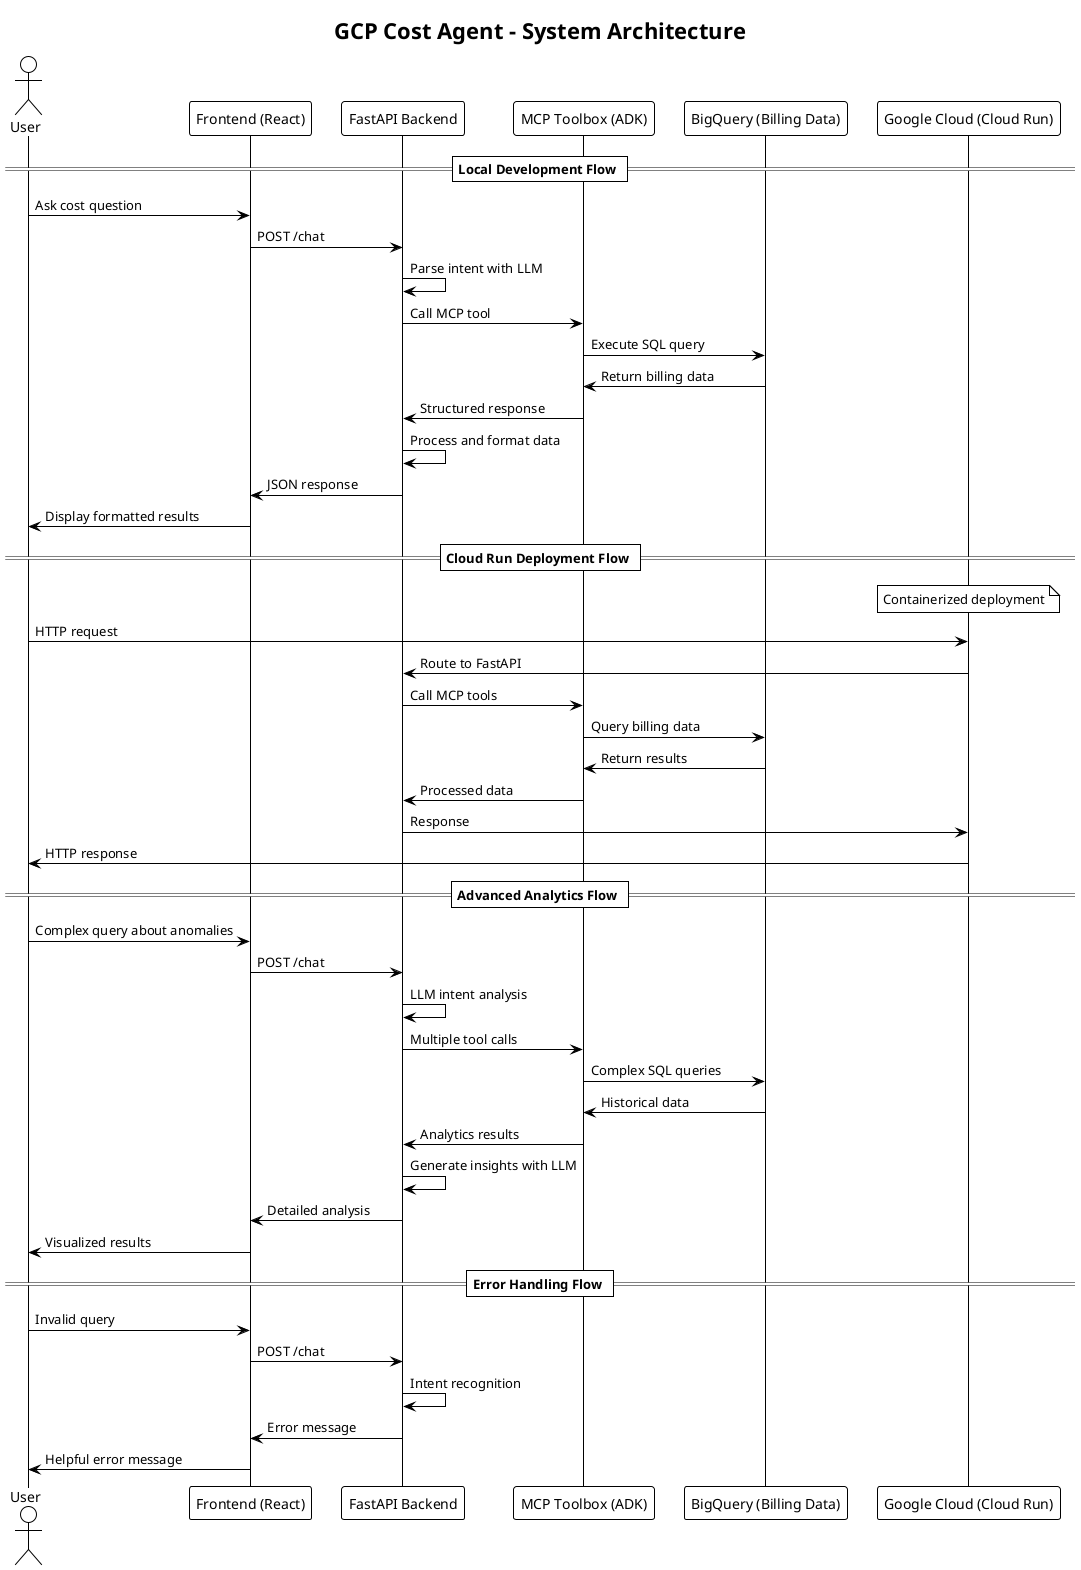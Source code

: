 @startuml
!theme plain
title GCP Cost Agent - System Architecture

actor User
participant "Frontend (React)" as Frontend
participant "FastAPI Backend" as Backend
participant "MCP Toolbox (ADK)" as Toolbox
participant "BigQuery (Billing Data)" as BigQuery
participant "Google Cloud (Cloud Run)" as CloudRun

== Local Development Flow ==

User -> Frontend: Ask cost question
Frontend -> Backend: POST /chat
Backend -> Backend: Parse intent with LLM
Backend -> Toolbox: Call MCP tool
Toolbox -> BigQuery: Execute SQL query
BigQuery -> Toolbox: Return billing data
Toolbox -> Backend: Structured response
Backend -> Backend: Process and format data
Backend -> Frontend: JSON response
Frontend -> User: Display formatted results

== Cloud Run Deployment Flow ==

note over CloudRun: Containerized deployment
User -> CloudRun: HTTP request
CloudRun -> Backend: Route to FastAPI
Backend -> Toolbox: Call MCP tools
Toolbox -> BigQuery: Query billing data
BigQuery -> Toolbox: Return results
Toolbox -> Backend: Processed data
Backend -> CloudRun: Response
CloudRun -> User: HTTP response

== Advanced Analytics Flow ==

User -> Frontend: Complex query about anomalies
Frontend -> Backend: POST /chat
Backend -> Backend: LLM intent analysis
Backend -> Toolbox: Multiple tool calls
Toolbox -> BigQuery: Complex SQL queries
BigQuery -> Toolbox: Historical data
Toolbox -> Backend: Analytics results
Backend -> Backend: Generate insights with LLM
Backend -> Frontend: Detailed analysis
Frontend -> User: Visualized results

== Error Handling Flow ==

User -> Frontend: Invalid query
Frontend -> Backend: POST /chat
Backend -> Backend: Intent recognition
Backend -> Frontend: Error message
Frontend -> User: Helpful error message

@enduml